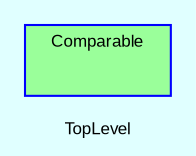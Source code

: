 digraph TopLevel {
    compound = true
    bgcolor = lightcyan1
    fontname = Arial
    fontsize = 8
    label = "TopLevel"
    node [
        fontname = Arial,
        fontsize = 8,
        color = black
    ]

    subgraph cluster_Comparable {
        fillcolor = palegreen1
        URL = "classes/Comparable.html"
        fontname = Arial
        color = blue
        label = "Comparable"
        style = filled
        Comparable [
            shape = plaintext,
            height = 0.01,
            width = 0.75,
            label = ""
        ]

    }

}

